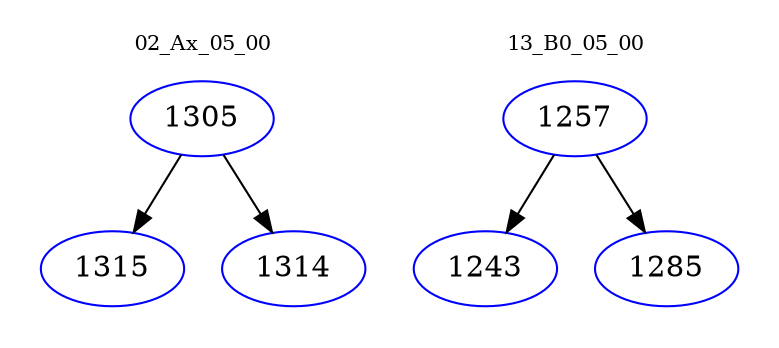 digraph{
subgraph cluster_0 {
color = white
label = "02_Ax_05_00";
fontsize=10;
T0_1305 [label="1305", color="blue"]
T0_1305 -> T0_1315 [color="black"]
T0_1315 [label="1315", color="blue"]
T0_1305 -> T0_1314 [color="black"]
T0_1314 [label="1314", color="blue"]
}
subgraph cluster_1 {
color = white
label = "13_B0_05_00";
fontsize=10;
T1_1257 [label="1257", color="blue"]
T1_1257 -> T1_1243 [color="black"]
T1_1243 [label="1243", color="blue"]
T1_1257 -> T1_1285 [color="black"]
T1_1285 [label="1285", color="blue"]
}
}
